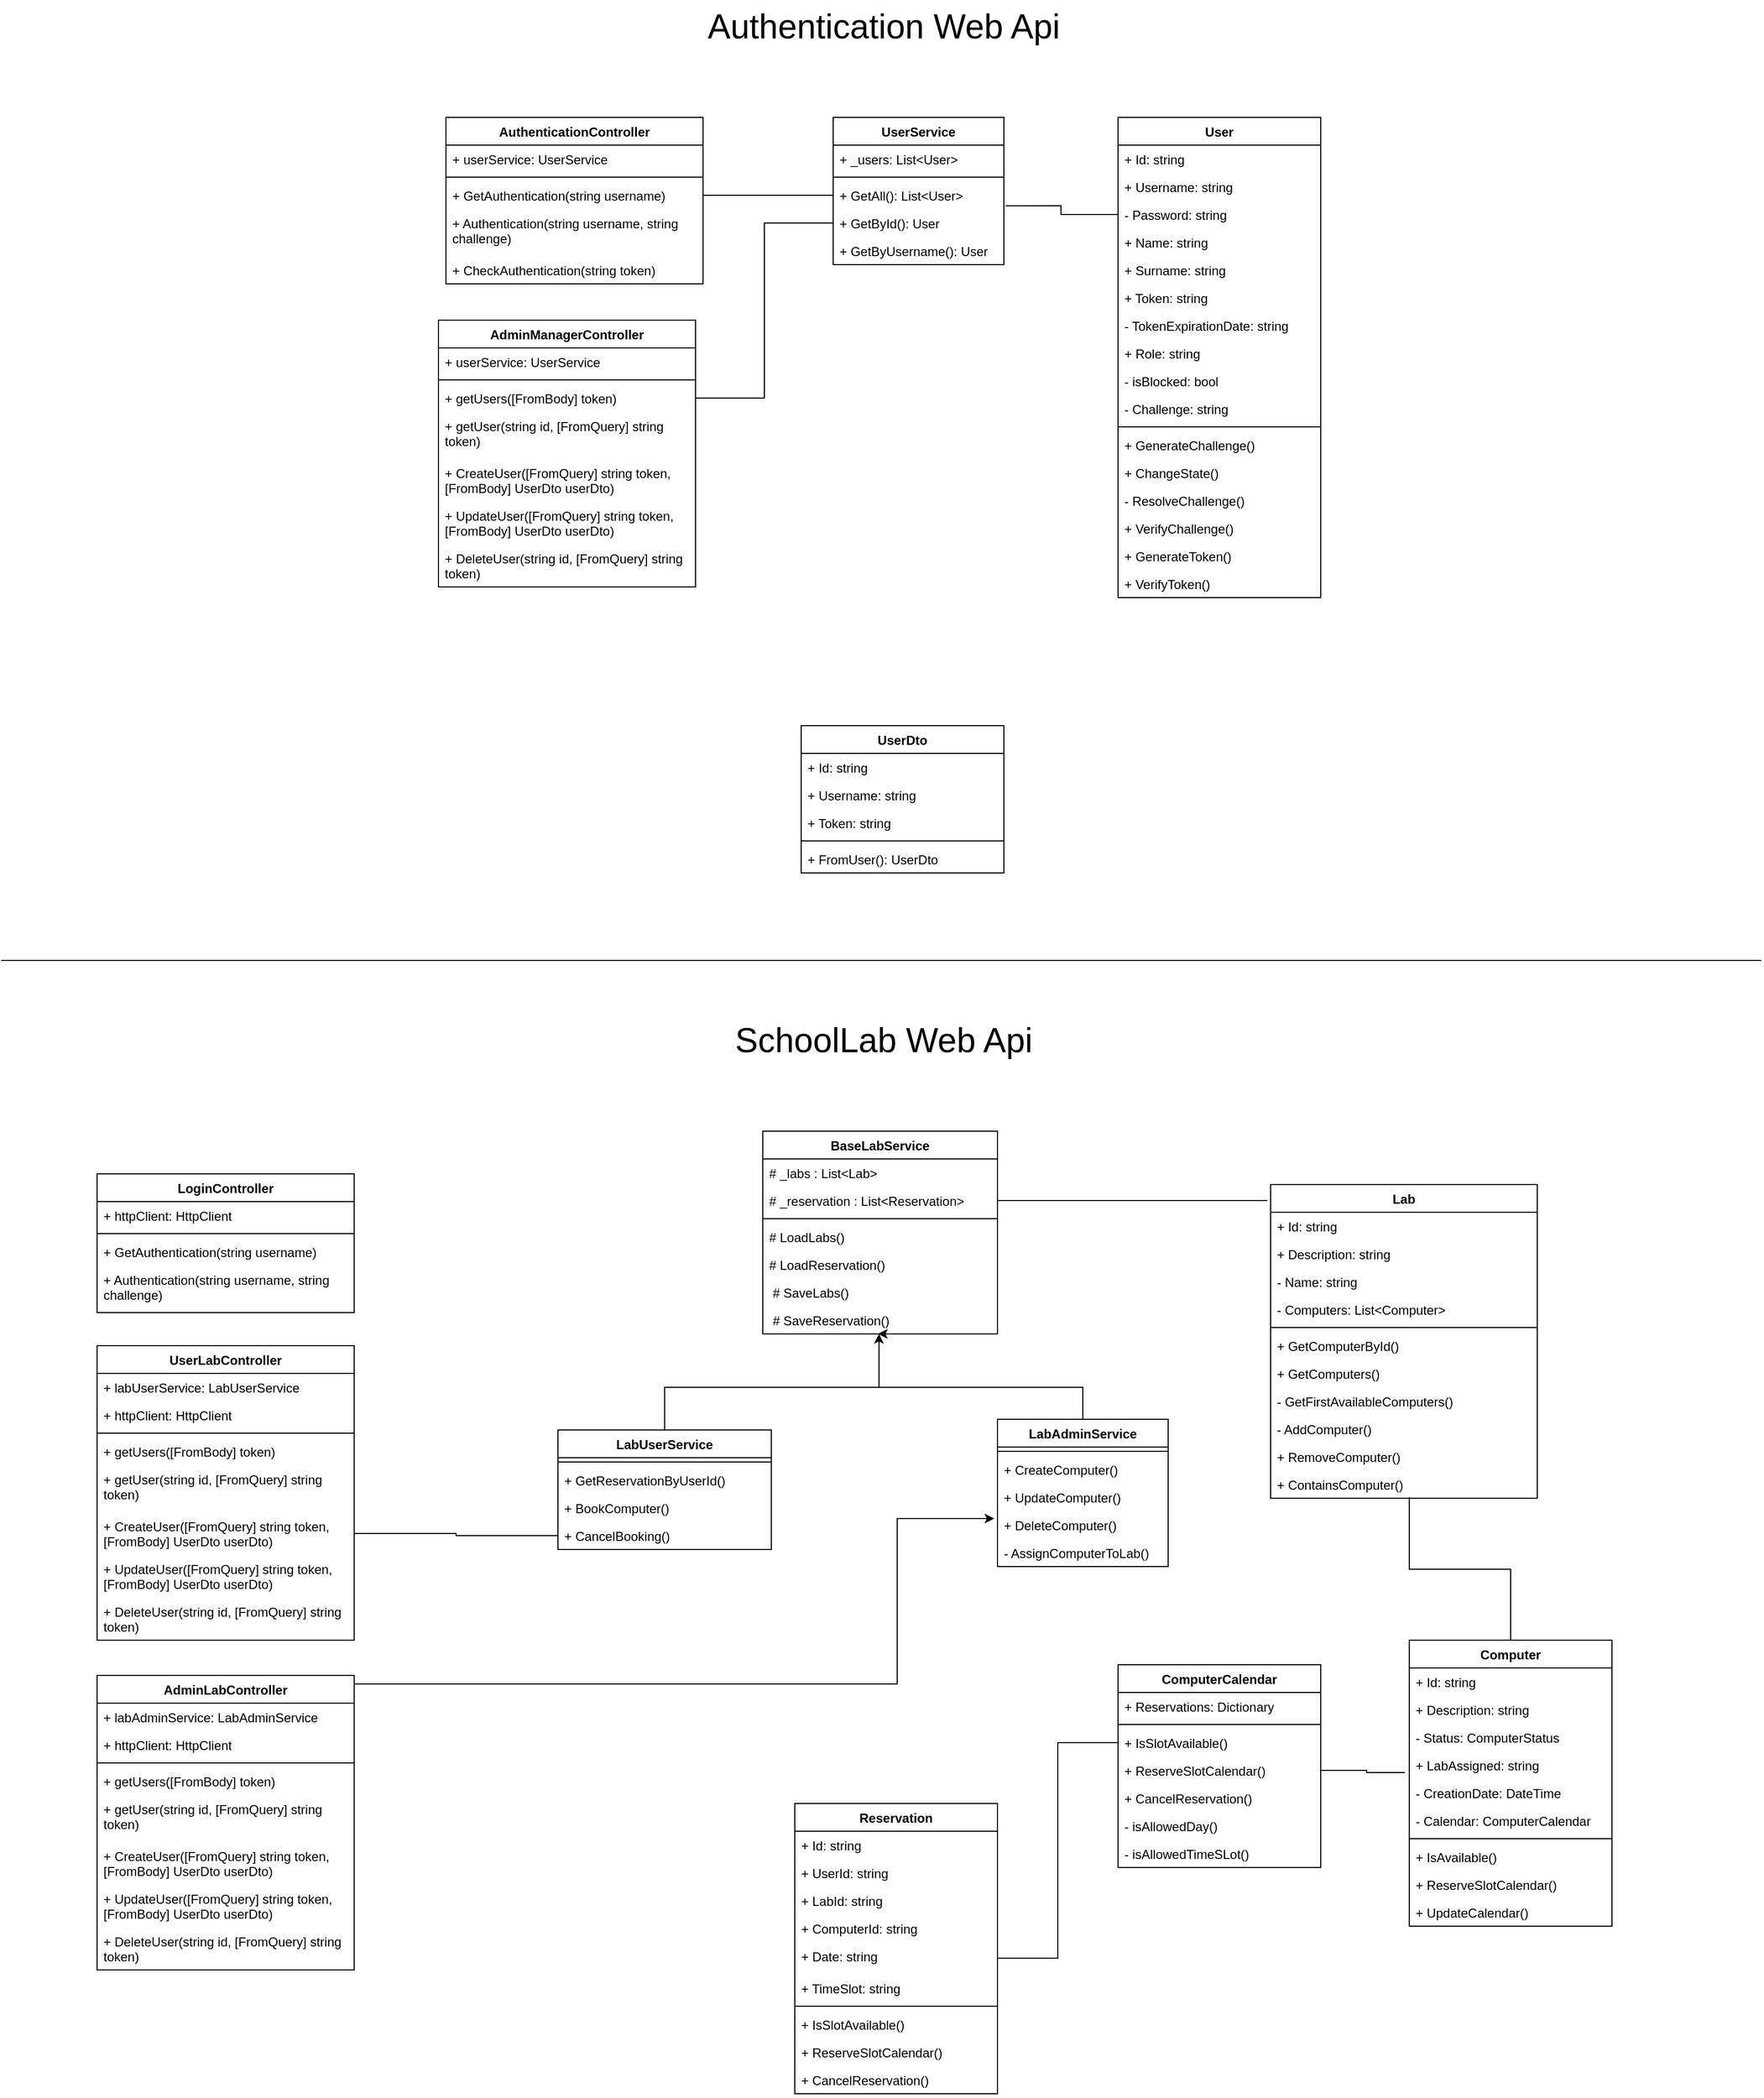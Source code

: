 <mxfile version="22.1.3" type="device">
  <diagram name="Pagina-1" id="1IGT4j8Aop73_VUy_2WA">
    <mxGraphModel dx="1818" dy="982" grid="1" gridSize="10" guides="1" tooltips="1" connect="1" arrows="1" fold="1" page="1" pageScale="1" pageWidth="1654" pageHeight="2336" math="0" shadow="0">
      <root>
        <mxCell id="0" />
        <mxCell id="1" parent="0" />
        <mxCell id="0Rc_40tgkCPRJ-7poJoM-1" value="User" style="swimlane;fontStyle=1;align=center;verticalAlign=top;childLayout=stackLayout;horizontal=1;startSize=26;horizontalStack=0;resizeParent=1;resizeParentMax=0;resizeLast=0;collapsible=1;marginBottom=0;whiteSpace=wrap;html=1;" parent="1" vertex="1">
          <mxGeometry x="1047" y="130" width="190" height="450" as="geometry" />
        </mxCell>
        <mxCell id="0Rc_40tgkCPRJ-7poJoM-2" value="+ Id: string" style="text;strokeColor=none;fillColor=none;align=left;verticalAlign=top;spacingLeft=4;spacingRight=4;overflow=hidden;rotatable=0;points=[[0,0.5],[1,0.5]];portConstraint=eastwest;whiteSpace=wrap;html=1;" parent="0Rc_40tgkCPRJ-7poJoM-1" vertex="1">
          <mxGeometry y="26" width="190" height="26" as="geometry" />
        </mxCell>
        <mxCell id="0Rc_40tgkCPRJ-7poJoM-5" value="+ Username: string" style="text;strokeColor=none;fillColor=none;align=left;verticalAlign=top;spacingLeft=4;spacingRight=4;overflow=hidden;rotatable=0;points=[[0,0.5],[1,0.5]];portConstraint=eastwest;whiteSpace=wrap;html=1;" parent="0Rc_40tgkCPRJ-7poJoM-1" vertex="1">
          <mxGeometry y="52" width="190" height="26" as="geometry" />
        </mxCell>
        <mxCell id="0Rc_40tgkCPRJ-7poJoM-6" value="- Password: string" style="text;strokeColor=none;fillColor=none;align=left;verticalAlign=top;spacingLeft=4;spacingRight=4;overflow=hidden;rotatable=0;points=[[0,0.5],[1,0.5]];portConstraint=eastwest;whiteSpace=wrap;html=1;" parent="0Rc_40tgkCPRJ-7poJoM-1" vertex="1">
          <mxGeometry y="78" width="190" height="26" as="geometry" />
        </mxCell>
        <mxCell id="iXsFFCi3c7L1vlY7V-ci-1" value="+ Name: string" style="text;strokeColor=none;fillColor=none;align=left;verticalAlign=top;spacingLeft=4;spacingRight=4;overflow=hidden;rotatable=0;points=[[0,0.5],[1,0.5]];portConstraint=eastwest;whiteSpace=wrap;html=1;" parent="0Rc_40tgkCPRJ-7poJoM-1" vertex="1">
          <mxGeometry y="104" width="190" height="26" as="geometry" />
        </mxCell>
        <mxCell id="iXsFFCi3c7L1vlY7V-ci-2" value="+ Surname: string" style="text;strokeColor=none;fillColor=none;align=left;verticalAlign=top;spacingLeft=4;spacingRight=4;overflow=hidden;rotatable=0;points=[[0,0.5],[1,0.5]];portConstraint=eastwest;whiteSpace=wrap;html=1;" parent="0Rc_40tgkCPRJ-7poJoM-1" vertex="1">
          <mxGeometry y="130" width="190" height="26" as="geometry" />
        </mxCell>
        <mxCell id="0Rc_40tgkCPRJ-7poJoM-8" value="+ Token: string" style="text;strokeColor=none;fillColor=none;align=left;verticalAlign=top;spacingLeft=4;spacingRight=4;overflow=hidden;rotatable=0;points=[[0,0.5],[1,0.5]];portConstraint=eastwest;whiteSpace=wrap;html=1;" parent="0Rc_40tgkCPRJ-7poJoM-1" vertex="1">
          <mxGeometry y="156" width="190" height="26" as="geometry" />
        </mxCell>
        <mxCell id="hvgkEfQ7XrdLy008mrdb-1" value="- TokenExpirationDate: string" style="text;strokeColor=none;fillColor=none;align=left;verticalAlign=top;spacingLeft=4;spacingRight=4;overflow=hidden;rotatable=0;points=[[0,0.5],[1,0.5]];portConstraint=eastwest;whiteSpace=wrap;html=1;" vertex="1" parent="0Rc_40tgkCPRJ-7poJoM-1">
          <mxGeometry y="182" width="190" height="26" as="geometry" />
        </mxCell>
        <mxCell id="0Rc_40tgkCPRJ-7poJoM-11" value="+ Role: string" style="text;strokeColor=none;fillColor=none;align=left;verticalAlign=top;spacingLeft=4;spacingRight=4;overflow=hidden;rotatable=0;points=[[0,0.5],[1,0.5]];portConstraint=eastwest;whiteSpace=wrap;html=1;" parent="0Rc_40tgkCPRJ-7poJoM-1" vertex="1">
          <mxGeometry y="208" width="190" height="26" as="geometry" />
        </mxCell>
        <mxCell id="hvgkEfQ7XrdLy008mrdb-2" value="- isBlocked: bool" style="text;strokeColor=none;fillColor=none;align=left;verticalAlign=top;spacingLeft=4;spacingRight=4;overflow=hidden;rotatable=0;points=[[0,0.5],[1,0.5]];portConstraint=eastwest;whiteSpace=wrap;html=1;" vertex="1" parent="0Rc_40tgkCPRJ-7poJoM-1">
          <mxGeometry y="234" width="190" height="26" as="geometry" />
        </mxCell>
        <mxCell id="0Rc_40tgkCPRJ-7poJoM-7" value="- Challenge: string" style="text;strokeColor=none;fillColor=none;align=left;verticalAlign=top;spacingLeft=4;spacingRight=4;overflow=hidden;rotatable=0;points=[[0,0.5],[1,0.5]];portConstraint=eastwest;whiteSpace=wrap;html=1;" parent="0Rc_40tgkCPRJ-7poJoM-1" vertex="1">
          <mxGeometry y="260" width="190" height="26" as="geometry" />
        </mxCell>
        <mxCell id="0Rc_40tgkCPRJ-7poJoM-3" value="" style="line;strokeWidth=1;fillColor=none;align=left;verticalAlign=middle;spacingTop=-1;spacingLeft=3;spacingRight=3;rotatable=0;labelPosition=right;points=[];portConstraint=eastwest;strokeColor=inherit;" parent="0Rc_40tgkCPRJ-7poJoM-1" vertex="1">
          <mxGeometry y="286" width="190" height="8" as="geometry" />
        </mxCell>
        <mxCell id="0Rc_40tgkCPRJ-7poJoM-10" value="+ GenerateChallenge()&amp;nbsp;" style="text;strokeColor=none;fillColor=none;align=left;verticalAlign=top;spacingLeft=4;spacingRight=4;overflow=hidden;rotatable=0;points=[[0,0.5],[1,0.5]];portConstraint=eastwest;whiteSpace=wrap;html=1;" parent="0Rc_40tgkCPRJ-7poJoM-1" vertex="1">
          <mxGeometry y="294" width="190" height="26" as="geometry" />
        </mxCell>
        <mxCell id="hvgkEfQ7XrdLy008mrdb-4" value="+ ChangeState()&amp;nbsp;" style="text;strokeColor=none;fillColor=none;align=left;verticalAlign=top;spacingLeft=4;spacingRight=4;overflow=hidden;rotatable=0;points=[[0,0.5],[1,0.5]];portConstraint=eastwest;whiteSpace=wrap;html=1;" vertex="1" parent="0Rc_40tgkCPRJ-7poJoM-1">
          <mxGeometry y="320" width="190" height="26" as="geometry" />
        </mxCell>
        <mxCell id="0Rc_40tgkCPRJ-7poJoM-12" value="- ResolveChallenge()&amp;nbsp;" style="text;strokeColor=none;fillColor=none;align=left;verticalAlign=top;spacingLeft=4;spacingRight=4;overflow=hidden;rotatable=0;points=[[0,0.5],[1,0.5]];portConstraint=eastwest;whiteSpace=wrap;html=1;" parent="0Rc_40tgkCPRJ-7poJoM-1" vertex="1">
          <mxGeometry y="346" width="190" height="26" as="geometry" />
        </mxCell>
        <mxCell id="0Rc_40tgkCPRJ-7poJoM-13" value="+ VerifyChallenge()&amp;nbsp;" style="text;strokeColor=none;fillColor=none;align=left;verticalAlign=top;spacingLeft=4;spacingRight=4;overflow=hidden;rotatable=0;points=[[0,0.5],[1,0.5]];portConstraint=eastwest;whiteSpace=wrap;html=1;" parent="0Rc_40tgkCPRJ-7poJoM-1" vertex="1">
          <mxGeometry y="372" width="190" height="26" as="geometry" />
        </mxCell>
        <mxCell id="0Rc_40tgkCPRJ-7poJoM-14" value="+ GenerateToken()&amp;nbsp;" style="text;strokeColor=none;fillColor=none;align=left;verticalAlign=top;spacingLeft=4;spacingRight=4;overflow=hidden;rotatable=0;points=[[0,0.5],[1,0.5]];portConstraint=eastwest;whiteSpace=wrap;html=1;" parent="0Rc_40tgkCPRJ-7poJoM-1" vertex="1">
          <mxGeometry y="398" width="190" height="26" as="geometry" />
        </mxCell>
        <mxCell id="0Rc_40tgkCPRJ-7poJoM-15" value="+ VerifyToken()&amp;nbsp;" style="text;strokeColor=none;fillColor=none;align=left;verticalAlign=top;spacingLeft=4;spacingRight=4;overflow=hidden;rotatable=0;points=[[0,0.5],[1,0.5]];portConstraint=eastwest;whiteSpace=wrap;html=1;" parent="0Rc_40tgkCPRJ-7poJoM-1" vertex="1">
          <mxGeometry y="424" width="190" height="26" as="geometry" />
        </mxCell>
        <mxCell id="0Rc_40tgkCPRJ-7poJoM-16" value="UserService" style="swimlane;fontStyle=1;align=center;verticalAlign=top;childLayout=stackLayout;horizontal=1;startSize=26;horizontalStack=0;resizeParent=1;resizeParentMax=0;resizeLast=0;collapsible=1;marginBottom=0;whiteSpace=wrap;html=1;" parent="1" vertex="1">
          <mxGeometry x="780" y="130" width="160" height="138" as="geometry" />
        </mxCell>
        <mxCell id="0Rc_40tgkCPRJ-7poJoM-17" value="+ _users: List&amp;lt;User&amp;gt;" style="text;strokeColor=none;fillColor=none;align=left;verticalAlign=top;spacingLeft=4;spacingRight=4;overflow=hidden;rotatable=0;points=[[0,0.5],[1,0.5]];portConstraint=eastwest;whiteSpace=wrap;html=1;" parent="0Rc_40tgkCPRJ-7poJoM-16" vertex="1">
          <mxGeometry y="26" width="160" height="26" as="geometry" />
        </mxCell>
        <mxCell id="0Rc_40tgkCPRJ-7poJoM-18" value="" style="line;strokeWidth=1;fillColor=none;align=left;verticalAlign=middle;spacingTop=-1;spacingLeft=3;spacingRight=3;rotatable=0;labelPosition=right;points=[];portConstraint=eastwest;strokeColor=inherit;" parent="0Rc_40tgkCPRJ-7poJoM-16" vertex="1">
          <mxGeometry y="52" width="160" height="8" as="geometry" />
        </mxCell>
        <mxCell id="0Rc_40tgkCPRJ-7poJoM-19" value="+ GetAll(): List&amp;lt;User&amp;gt;" style="text;strokeColor=none;fillColor=none;align=left;verticalAlign=top;spacingLeft=4;spacingRight=4;overflow=hidden;rotatable=0;points=[[0,0.5],[1,0.5]];portConstraint=eastwest;whiteSpace=wrap;html=1;" parent="0Rc_40tgkCPRJ-7poJoM-16" vertex="1">
          <mxGeometry y="60" width="160" height="26" as="geometry" />
        </mxCell>
        <mxCell id="0Rc_40tgkCPRJ-7poJoM-20" value="+ GetById(): User" style="text;strokeColor=none;fillColor=none;align=left;verticalAlign=top;spacingLeft=4;spacingRight=4;overflow=hidden;rotatable=0;points=[[0,0.5],[1,0.5]];portConstraint=eastwest;whiteSpace=wrap;html=1;" parent="0Rc_40tgkCPRJ-7poJoM-16" vertex="1">
          <mxGeometry y="86" width="160" height="26" as="geometry" />
        </mxCell>
        <mxCell id="0Rc_40tgkCPRJ-7poJoM-21" value="+ GetByUsername(): User" style="text;strokeColor=none;fillColor=none;align=left;verticalAlign=top;spacingLeft=4;spacingRight=4;overflow=hidden;rotatable=0;points=[[0,0.5],[1,0.5]];portConstraint=eastwest;whiteSpace=wrap;html=1;" parent="0Rc_40tgkCPRJ-7poJoM-16" vertex="1">
          <mxGeometry y="112" width="160" height="26" as="geometry" />
        </mxCell>
        <mxCell id="ZolX0H0F_85xfo3rauQQ-1" value="AuthenticationController" style="swimlane;fontStyle=1;align=center;verticalAlign=top;childLayout=stackLayout;horizontal=1;startSize=26;horizontalStack=0;resizeParent=1;resizeParentMax=0;resizeLast=0;collapsible=1;marginBottom=0;whiteSpace=wrap;html=1;" parent="1" vertex="1">
          <mxGeometry x="417" y="130" width="241" height="156" as="geometry" />
        </mxCell>
        <mxCell id="ZolX0H0F_85xfo3rauQQ-2" value="+ userService: UserService" style="text;strokeColor=none;fillColor=none;align=left;verticalAlign=top;spacingLeft=4;spacingRight=4;overflow=hidden;rotatable=0;points=[[0,0.5],[1,0.5]];portConstraint=eastwest;whiteSpace=wrap;html=1;" parent="ZolX0H0F_85xfo3rauQQ-1" vertex="1">
          <mxGeometry y="26" width="241" height="26" as="geometry" />
        </mxCell>
        <mxCell id="ZolX0H0F_85xfo3rauQQ-3" value="" style="line;strokeWidth=1;fillColor=none;align=left;verticalAlign=middle;spacingTop=-1;spacingLeft=3;spacingRight=3;rotatable=0;labelPosition=right;points=[];portConstraint=eastwest;strokeColor=inherit;" parent="ZolX0H0F_85xfo3rauQQ-1" vertex="1">
          <mxGeometry y="52" width="241" height="8" as="geometry" />
        </mxCell>
        <mxCell id="ZolX0H0F_85xfo3rauQQ-4" value="+ GetAuthentication(string username)" style="text;strokeColor=none;fillColor=none;align=left;verticalAlign=top;spacingLeft=4;spacingRight=4;overflow=hidden;rotatable=0;points=[[0,0.5],[1,0.5]];portConstraint=eastwest;whiteSpace=wrap;html=1;" parent="ZolX0H0F_85xfo3rauQQ-1" vertex="1">
          <mxGeometry y="60" width="241" height="26" as="geometry" />
        </mxCell>
        <mxCell id="ZolX0H0F_85xfo3rauQQ-5" value="+ Authentication(string username, string challenge)" style="text;strokeColor=none;fillColor=none;align=left;verticalAlign=top;spacingLeft=4;spacingRight=4;overflow=hidden;rotatable=0;points=[[0,0.5],[1,0.5]];portConstraint=eastwest;whiteSpace=wrap;html=1;" parent="ZolX0H0F_85xfo3rauQQ-1" vertex="1">
          <mxGeometry y="86" width="241" height="44" as="geometry" />
        </mxCell>
        <mxCell id="ZolX0H0F_85xfo3rauQQ-6" value="+ CheckAuthentication(string token)" style="text;strokeColor=none;fillColor=none;align=left;verticalAlign=top;spacingLeft=4;spacingRight=4;overflow=hidden;rotatable=0;points=[[0,0.5],[1,0.5]];portConstraint=eastwest;whiteSpace=wrap;html=1;" parent="ZolX0H0F_85xfo3rauQQ-1" vertex="1">
          <mxGeometry y="130" width="241" height="26" as="geometry" />
        </mxCell>
        <mxCell id="ZolX0H0F_85xfo3rauQQ-7" value="UserDto" style="swimlane;fontStyle=1;align=center;verticalAlign=top;childLayout=stackLayout;horizontal=1;startSize=26;horizontalStack=0;resizeParent=1;resizeParentMax=0;resizeLast=0;collapsible=1;marginBottom=0;whiteSpace=wrap;html=1;" parent="1" vertex="1">
          <mxGeometry x="750" y="700" width="190" height="138" as="geometry" />
        </mxCell>
        <mxCell id="ZolX0H0F_85xfo3rauQQ-8" value="+ Id: string" style="text;strokeColor=none;fillColor=none;align=left;verticalAlign=top;spacingLeft=4;spacingRight=4;overflow=hidden;rotatable=0;points=[[0,0.5],[1,0.5]];portConstraint=eastwest;whiteSpace=wrap;html=1;" parent="ZolX0H0F_85xfo3rauQQ-7" vertex="1">
          <mxGeometry y="26" width="190" height="26" as="geometry" />
        </mxCell>
        <mxCell id="ZolX0H0F_85xfo3rauQQ-9" value="+ Username: string" style="text;strokeColor=none;fillColor=none;align=left;verticalAlign=top;spacingLeft=4;spacingRight=4;overflow=hidden;rotatable=0;points=[[0,0.5],[1,0.5]];portConstraint=eastwest;whiteSpace=wrap;html=1;" parent="ZolX0H0F_85xfo3rauQQ-7" vertex="1">
          <mxGeometry y="52" width="190" height="26" as="geometry" />
        </mxCell>
        <mxCell id="ZolX0H0F_85xfo3rauQQ-10" value="+ Token: string" style="text;strokeColor=none;fillColor=none;align=left;verticalAlign=top;spacingLeft=4;spacingRight=4;overflow=hidden;rotatable=0;points=[[0,0.5],[1,0.5]];portConstraint=eastwest;whiteSpace=wrap;html=1;" parent="ZolX0H0F_85xfo3rauQQ-7" vertex="1">
          <mxGeometry y="78" width="190" height="26" as="geometry" />
        </mxCell>
        <mxCell id="ZolX0H0F_85xfo3rauQQ-14" value="" style="line;strokeWidth=1;fillColor=none;align=left;verticalAlign=middle;spacingTop=-1;spacingLeft=3;spacingRight=3;rotatable=0;labelPosition=right;points=[];portConstraint=eastwest;strokeColor=inherit;" parent="ZolX0H0F_85xfo3rauQQ-7" vertex="1">
          <mxGeometry y="104" width="190" height="8" as="geometry" />
        </mxCell>
        <mxCell id="ZolX0H0F_85xfo3rauQQ-15" value="+ FromUser(): UserDto" style="text;strokeColor=none;fillColor=none;align=left;verticalAlign=top;spacingLeft=4;spacingRight=4;overflow=hidden;rotatable=0;points=[[0,0.5],[1,0.5]];portConstraint=eastwest;whiteSpace=wrap;html=1;" parent="ZolX0H0F_85xfo3rauQQ-7" vertex="1">
          <mxGeometry y="112" width="190" height="26" as="geometry" />
        </mxCell>
        <mxCell id="ZolX0H0F_85xfo3rauQQ-22" value="&lt;font style=&quot;font-size: 32px;&quot;&gt;Authentication Web Api&lt;/font&gt;" style="text;html=1;align=center;verticalAlign=middle;resizable=0;points=[];autosize=1;strokeColor=none;fillColor=none;" parent="1" vertex="1">
          <mxGeometry x="652" y="20" width="350" height="50" as="geometry" />
        </mxCell>
        <mxCell id="ZolX0H0F_85xfo3rauQQ-23" value="&lt;span style=&quot;font-size: 32px;&quot;&gt;SchoolLab Web Api&lt;br&gt;&lt;/span&gt;" style="text;html=1;align=center;verticalAlign=middle;resizable=0;points=[];autosize=1;strokeColor=none;fillColor=none;" parent="1" vertex="1">
          <mxGeometry x="677" y="970" width="300" height="50" as="geometry" />
        </mxCell>
        <mxCell id="ZolX0H0F_85xfo3rauQQ-24" value="" style="endArrow=none;html=1;rounded=0;" parent="1" edge="1">
          <mxGeometry width="50" height="50" relative="1" as="geometry">
            <mxPoint y="920" as="sourcePoint" />
            <mxPoint x="1650" y="920" as="targetPoint" />
          </mxGeometry>
        </mxCell>
        <mxCell id="ZolX0H0F_85xfo3rauQQ-25" style="edgeStyle=orthogonalEdgeStyle;rounded=0;orthogonalLoop=1;jettySize=auto;html=1;entryX=1.01;entryY=-0.122;entryDx=0;entryDy=0;entryPerimeter=0;endArrow=none;endFill=0;" parent="1" source="0Rc_40tgkCPRJ-7poJoM-6" target="0Rc_40tgkCPRJ-7poJoM-20" edge="1">
          <mxGeometry relative="1" as="geometry" />
        </mxCell>
        <mxCell id="ZolX0H0F_85xfo3rauQQ-27" style="edgeStyle=orthogonalEdgeStyle;rounded=0;orthogonalLoop=1;jettySize=auto;html=1;entryX=1;entryY=0.5;entryDx=0;entryDy=0;endArrow=none;endFill=0;" parent="1" source="0Rc_40tgkCPRJ-7poJoM-19" target="ZolX0H0F_85xfo3rauQQ-4" edge="1">
          <mxGeometry relative="1" as="geometry" />
        </mxCell>
        <mxCell id="hvgkEfQ7XrdLy008mrdb-5" value="AdminManagerController" style="swimlane;fontStyle=1;align=center;verticalAlign=top;childLayout=stackLayout;horizontal=1;startSize=26;horizontalStack=0;resizeParent=1;resizeParentMax=0;resizeLast=0;collapsible=1;marginBottom=0;whiteSpace=wrap;html=1;" vertex="1" parent="1">
          <mxGeometry x="410" y="320" width="241" height="250" as="geometry" />
        </mxCell>
        <mxCell id="hvgkEfQ7XrdLy008mrdb-6" value="+ userService: UserService" style="text;strokeColor=none;fillColor=none;align=left;verticalAlign=top;spacingLeft=4;spacingRight=4;overflow=hidden;rotatable=0;points=[[0,0.5],[1,0.5]];portConstraint=eastwest;whiteSpace=wrap;html=1;" vertex="1" parent="hvgkEfQ7XrdLy008mrdb-5">
          <mxGeometry y="26" width="241" height="26" as="geometry" />
        </mxCell>
        <mxCell id="hvgkEfQ7XrdLy008mrdb-7" value="" style="line;strokeWidth=1;fillColor=none;align=left;verticalAlign=middle;spacingTop=-1;spacingLeft=3;spacingRight=3;rotatable=0;labelPosition=right;points=[];portConstraint=eastwest;strokeColor=inherit;" vertex="1" parent="hvgkEfQ7XrdLy008mrdb-5">
          <mxGeometry y="52" width="241" height="8" as="geometry" />
        </mxCell>
        <mxCell id="hvgkEfQ7XrdLy008mrdb-8" value="+ getUsers([FromBody] token)" style="text;strokeColor=none;fillColor=none;align=left;verticalAlign=top;spacingLeft=4;spacingRight=4;overflow=hidden;rotatable=0;points=[[0,0.5],[1,0.5]];portConstraint=eastwest;whiteSpace=wrap;html=1;" vertex="1" parent="hvgkEfQ7XrdLy008mrdb-5">
          <mxGeometry y="60" width="241" height="26" as="geometry" />
        </mxCell>
        <mxCell id="hvgkEfQ7XrdLy008mrdb-9" value="+ getUser(string id, [FromQuery] string token)" style="text;strokeColor=none;fillColor=none;align=left;verticalAlign=top;spacingLeft=4;spacingRight=4;overflow=hidden;rotatable=0;points=[[0,0.5],[1,0.5]];portConstraint=eastwest;whiteSpace=wrap;html=1;" vertex="1" parent="hvgkEfQ7XrdLy008mrdb-5">
          <mxGeometry y="86" width="241" height="44" as="geometry" />
        </mxCell>
        <mxCell id="hvgkEfQ7XrdLy008mrdb-13" value="+ CreateUser([FromQuery] string token, [FromBody] UserDto userDto)" style="text;strokeColor=none;fillColor=none;align=left;verticalAlign=top;spacingLeft=4;spacingRight=4;overflow=hidden;rotatable=0;points=[[0,0.5],[1,0.5]];portConstraint=eastwest;whiteSpace=wrap;html=1;" vertex="1" parent="hvgkEfQ7XrdLy008mrdb-5">
          <mxGeometry y="130" width="241" height="40" as="geometry" />
        </mxCell>
        <mxCell id="hvgkEfQ7XrdLy008mrdb-14" value="+ UpdateUser([FromQuery] string token, [FromBody] UserDto userDto)" style="text;strokeColor=none;fillColor=none;align=left;verticalAlign=top;spacingLeft=4;spacingRight=4;overflow=hidden;rotatable=0;points=[[0,0.5],[1,0.5]];portConstraint=eastwest;whiteSpace=wrap;html=1;" vertex="1" parent="hvgkEfQ7XrdLy008mrdb-5">
          <mxGeometry y="170" width="241" height="40" as="geometry" />
        </mxCell>
        <mxCell id="hvgkEfQ7XrdLy008mrdb-10" value="+ DeleteUser(string id, [FromQuery] string token)" style="text;strokeColor=none;fillColor=none;align=left;verticalAlign=top;spacingLeft=4;spacingRight=4;overflow=hidden;rotatable=0;points=[[0,0.5],[1,0.5]];portConstraint=eastwest;whiteSpace=wrap;html=1;" vertex="1" parent="hvgkEfQ7XrdLy008mrdb-5">
          <mxGeometry y="210" width="241" height="40" as="geometry" />
        </mxCell>
        <mxCell id="hvgkEfQ7XrdLy008mrdb-15" style="edgeStyle=orthogonalEdgeStyle;rounded=0;orthogonalLoop=1;jettySize=auto;html=1;endArrow=none;endFill=0;" edge="1" parent="1" source="hvgkEfQ7XrdLy008mrdb-8" target="0Rc_40tgkCPRJ-7poJoM-20">
          <mxGeometry relative="1" as="geometry" />
        </mxCell>
        <mxCell id="hvgkEfQ7XrdLy008mrdb-16" value="Computer" style="swimlane;fontStyle=1;align=center;verticalAlign=top;childLayout=stackLayout;horizontal=1;startSize=26;horizontalStack=0;resizeParent=1;resizeParentMax=0;resizeLast=0;collapsible=1;marginBottom=0;whiteSpace=wrap;html=1;" vertex="1" parent="1">
          <mxGeometry x="1320" y="1557" width="190" height="268" as="geometry" />
        </mxCell>
        <mxCell id="hvgkEfQ7XrdLy008mrdb-17" value="+ Id: string" style="text;strokeColor=none;fillColor=none;align=left;verticalAlign=top;spacingLeft=4;spacingRight=4;overflow=hidden;rotatable=0;points=[[0,0.5],[1,0.5]];portConstraint=eastwest;whiteSpace=wrap;html=1;" vertex="1" parent="hvgkEfQ7XrdLy008mrdb-16">
          <mxGeometry y="26" width="190" height="26" as="geometry" />
        </mxCell>
        <mxCell id="hvgkEfQ7XrdLy008mrdb-18" value="+ Description: string" style="text;strokeColor=none;fillColor=none;align=left;verticalAlign=top;spacingLeft=4;spacingRight=4;overflow=hidden;rotatable=0;points=[[0,0.5],[1,0.5]];portConstraint=eastwest;whiteSpace=wrap;html=1;" vertex="1" parent="hvgkEfQ7XrdLy008mrdb-16">
          <mxGeometry y="52" width="190" height="26" as="geometry" />
        </mxCell>
        <mxCell id="hvgkEfQ7XrdLy008mrdb-19" value="- Status: ComputerStatus" style="text;strokeColor=none;fillColor=none;align=left;verticalAlign=top;spacingLeft=4;spacingRight=4;overflow=hidden;rotatable=0;points=[[0,0.5],[1,0.5]];portConstraint=eastwest;whiteSpace=wrap;html=1;" vertex="1" parent="hvgkEfQ7XrdLy008mrdb-16">
          <mxGeometry y="78" width="190" height="26" as="geometry" />
        </mxCell>
        <mxCell id="hvgkEfQ7XrdLy008mrdb-20" value="+ LabAssigned: string" style="text;strokeColor=none;fillColor=none;align=left;verticalAlign=top;spacingLeft=4;spacingRight=4;overflow=hidden;rotatable=0;points=[[0,0.5],[1,0.5]];portConstraint=eastwest;whiteSpace=wrap;html=1;" vertex="1" parent="hvgkEfQ7XrdLy008mrdb-16">
          <mxGeometry y="104" width="190" height="26" as="geometry" />
        </mxCell>
        <mxCell id="hvgkEfQ7XrdLy008mrdb-21" value="- CreationDate: DateTime" style="text;strokeColor=none;fillColor=none;align=left;verticalAlign=top;spacingLeft=4;spacingRight=4;overflow=hidden;rotatable=0;points=[[0,0.5],[1,0.5]];portConstraint=eastwest;whiteSpace=wrap;html=1;" vertex="1" parent="hvgkEfQ7XrdLy008mrdb-16">
          <mxGeometry y="130" width="190" height="26" as="geometry" />
        </mxCell>
        <mxCell id="hvgkEfQ7XrdLy008mrdb-22" value="- Calendar: ComputerCalendar" style="text;strokeColor=none;fillColor=none;align=left;verticalAlign=top;spacingLeft=4;spacingRight=4;overflow=hidden;rotatable=0;points=[[0,0.5],[1,0.5]];portConstraint=eastwest;whiteSpace=wrap;html=1;" vertex="1" parent="hvgkEfQ7XrdLy008mrdb-16">
          <mxGeometry y="156" width="190" height="26" as="geometry" />
        </mxCell>
        <mxCell id="hvgkEfQ7XrdLy008mrdb-27" value="" style="line;strokeWidth=1;fillColor=none;align=left;verticalAlign=middle;spacingTop=-1;spacingLeft=3;spacingRight=3;rotatable=0;labelPosition=right;points=[];portConstraint=eastwest;strokeColor=inherit;" vertex="1" parent="hvgkEfQ7XrdLy008mrdb-16">
          <mxGeometry y="182" width="190" height="8" as="geometry" />
        </mxCell>
        <mxCell id="hvgkEfQ7XrdLy008mrdb-28" value="+ IsAvailable()" style="text;strokeColor=none;fillColor=none;align=left;verticalAlign=top;spacingLeft=4;spacingRight=4;overflow=hidden;rotatable=0;points=[[0,0.5],[1,0.5]];portConstraint=eastwest;whiteSpace=wrap;html=1;" vertex="1" parent="hvgkEfQ7XrdLy008mrdb-16">
          <mxGeometry y="190" width="190" height="26" as="geometry" />
        </mxCell>
        <mxCell id="hvgkEfQ7XrdLy008mrdb-29" value="+ ReserveSlotCalendar()&amp;nbsp;" style="text;strokeColor=none;fillColor=none;align=left;verticalAlign=top;spacingLeft=4;spacingRight=4;overflow=hidden;rotatable=0;points=[[0,0.5],[1,0.5]];portConstraint=eastwest;whiteSpace=wrap;html=1;" vertex="1" parent="hvgkEfQ7XrdLy008mrdb-16">
          <mxGeometry y="216" width="190" height="26" as="geometry" />
        </mxCell>
        <mxCell id="hvgkEfQ7XrdLy008mrdb-30" value="+ UpdateCalendar()" style="text;strokeColor=none;fillColor=none;align=left;verticalAlign=top;spacingLeft=4;spacingRight=4;overflow=hidden;rotatable=0;points=[[0,0.5],[1,0.5]];portConstraint=eastwest;whiteSpace=wrap;html=1;" vertex="1" parent="hvgkEfQ7XrdLy008mrdb-16">
          <mxGeometry y="242" width="190" height="26" as="geometry" />
        </mxCell>
        <mxCell id="hvgkEfQ7XrdLy008mrdb-34" value="BaseLabService" style="swimlane;fontStyle=1;align=center;verticalAlign=top;childLayout=stackLayout;horizontal=1;startSize=26;horizontalStack=0;resizeParent=1;resizeParentMax=0;resizeLast=0;collapsible=1;marginBottom=0;whiteSpace=wrap;html=1;" vertex="1" parent="1">
          <mxGeometry x="714" y="1080" width="220" height="190" as="geometry" />
        </mxCell>
        <mxCell id="hvgkEfQ7XrdLy008mrdb-35" value="# _labs : List&amp;lt;Lab&amp;gt;" style="text;strokeColor=none;fillColor=none;align=left;verticalAlign=top;spacingLeft=4;spacingRight=4;overflow=hidden;rotatable=0;points=[[0,0.5],[1,0.5]];portConstraint=eastwest;whiteSpace=wrap;html=1;" vertex="1" parent="hvgkEfQ7XrdLy008mrdb-34">
          <mxGeometry y="26" width="220" height="26" as="geometry" />
        </mxCell>
        <mxCell id="hvgkEfQ7XrdLy008mrdb-101" value="# _reservation : List&amp;lt;Reservation&amp;gt;" style="text;strokeColor=none;fillColor=none;align=left;verticalAlign=top;spacingLeft=4;spacingRight=4;overflow=hidden;rotatable=0;points=[[0,0.5],[1,0.5]];portConstraint=eastwest;whiteSpace=wrap;html=1;" vertex="1" parent="hvgkEfQ7XrdLy008mrdb-34">
          <mxGeometry y="52" width="220" height="26" as="geometry" />
        </mxCell>
        <mxCell id="hvgkEfQ7XrdLy008mrdb-36" value="" style="line;strokeWidth=1;fillColor=none;align=left;verticalAlign=middle;spacingTop=-1;spacingLeft=3;spacingRight=3;rotatable=0;labelPosition=right;points=[];portConstraint=eastwest;strokeColor=inherit;" vertex="1" parent="hvgkEfQ7XrdLy008mrdb-34">
          <mxGeometry y="78" width="220" height="8" as="geometry" />
        </mxCell>
        <mxCell id="hvgkEfQ7XrdLy008mrdb-37" value="# LoadLabs()" style="text;strokeColor=none;fillColor=none;align=left;verticalAlign=top;spacingLeft=4;spacingRight=4;overflow=hidden;rotatable=0;points=[[0,0.5],[1,0.5]];portConstraint=eastwest;whiteSpace=wrap;html=1;" vertex="1" parent="hvgkEfQ7XrdLy008mrdb-34">
          <mxGeometry y="86" width="220" height="26" as="geometry" />
        </mxCell>
        <mxCell id="hvgkEfQ7XrdLy008mrdb-102" value="# LoadReservation()" style="text;strokeColor=none;fillColor=none;align=left;verticalAlign=top;spacingLeft=4;spacingRight=4;overflow=hidden;rotatable=0;points=[[0,0.5],[1,0.5]];portConstraint=eastwest;whiteSpace=wrap;html=1;" vertex="1" parent="hvgkEfQ7XrdLy008mrdb-34">
          <mxGeometry y="112" width="220" height="26" as="geometry" />
        </mxCell>
        <mxCell id="hvgkEfQ7XrdLy008mrdb-38" value="&amp;nbsp;# SaveLabs()" style="text;strokeColor=none;fillColor=none;align=left;verticalAlign=top;spacingLeft=4;spacingRight=4;overflow=hidden;rotatable=0;points=[[0,0.5],[1,0.5]];portConstraint=eastwest;whiteSpace=wrap;html=1;" vertex="1" parent="hvgkEfQ7XrdLy008mrdb-34">
          <mxGeometry y="138" width="220" height="26" as="geometry" />
        </mxCell>
        <mxCell id="hvgkEfQ7XrdLy008mrdb-103" value="&amp;nbsp;# SaveReservation()" style="text;strokeColor=none;fillColor=none;align=left;verticalAlign=top;spacingLeft=4;spacingRight=4;overflow=hidden;rotatable=0;points=[[0,0.5],[1,0.5]];portConstraint=eastwest;whiteSpace=wrap;html=1;" vertex="1" parent="hvgkEfQ7XrdLy008mrdb-34">
          <mxGeometry y="164" width="220" height="26" as="geometry" />
        </mxCell>
        <mxCell id="hvgkEfQ7XrdLy008mrdb-40" value="LoginController" style="swimlane;fontStyle=1;align=center;verticalAlign=top;childLayout=stackLayout;horizontal=1;startSize=26;horizontalStack=0;resizeParent=1;resizeParentMax=0;resizeLast=0;collapsible=1;marginBottom=0;whiteSpace=wrap;html=1;" vertex="1" parent="1">
          <mxGeometry x="90" y="1120" width="241" height="130" as="geometry" />
        </mxCell>
        <mxCell id="hvgkEfQ7XrdLy008mrdb-41" value="+ httpClient: HttpClient" style="text;strokeColor=none;fillColor=none;align=left;verticalAlign=top;spacingLeft=4;spacingRight=4;overflow=hidden;rotatable=0;points=[[0,0.5],[1,0.5]];portConstraint=eastwest;whiteSpace=wrap;html=1;" vertex="1" parent="hvgkEfQ7XrdLy008mrdb-40">
          <mxGeometry y="26" width="241" height="26" as="geometry" />
        </mxCell>
        <mxCell id="hvgkEfQ7XrdLy008mrdb-42" value="" style="line;strokeWidth=1;fillColor=none;align=left;verticalAlign=middle;spacingTop=-1;spacingLeft=3;spacingRight=3;rotatable=0;labelPosition=right;points=[];portConstraint=eastwest;strokeColor=inherit;" vertex="1" parent="hvgkEfQ7XrdLy008mrdb-40">
          <mxGeometry y="52" width="241" height="8" as="geometry" />
        </mxCell>
        <mxCell id="hvgkEfQ7XrdLy008mrdb-43" value="+ GetAuthentication(string username)" style="text;strokeColor=none;fillColor=none;align=left;verticalAlign=top;spacingLeft=4;spacingRight=4;overflow=hidden;rotatable=0;points=[[0,0.5],[1,0.5]];portConstraint=eastwest;whiteSpace=wrap;html=1;" vertex="1" parent="hvgkEfQ7XrdLy008mrdb-40">
          <mxGeometry y="60" width="241" height="26" as="geometry" />
        </mxCell>
        <mxCell id="hvgkEfQ7XrdLy008mrdb-44" value="+ Authentication(string username, string challenge)" style="text;strokeColor=none;fillColor=none;align=left;verticalAlign=top;spacingLeft=4;spacingRight=4;overflow=hidden;rotatable=0;points=[[0,0.5],[1,0.5]];portConstraint=eastwest;whiteSpace=wrap;html=1;" vertex="1" parent="hvgkEfQ7XrdLy008mrdb-40">
          <mxGeometry y="86" width="241" height="44" as="geometry" />
        </mxCell>
        <mxCell id="hvgkEfQ7XrdLy008mrdb-138" style="edgeStyle=orthogonalEdgeStyle;rounded=0;orthogonalLoop=1;jettySize=auto;html=1;entryX=-0.019;entryY=0.269;entryDx=0;entryDy=0;entryPerimeter=0;" edge="1" parent="1" target="hvgkEfQ7XrdLy008mrdb-105">
          <mxGeometry relative="1" as="geometry">
            <mxPoint x="889" y="1488" as="targetPoint" />
            <mxPoint x="260" y="1598" as="sourcePoint" />
            <Array as="points">
              <mxPoint x="840" y="1598" />
              <mxPoint x="840" y="1443" />
            </Array>
          </mxGeometry>
        </mxCell>
        <mxCell id="hvgkEfQ7XrdLy008mrdb-55" value="AdminLabController" style="swimlane;fontStyle=1;align=center;verticalAlign=top;childLayout=stackLayout;horizontal=1;startSize=26;horizontalStack=0;resizeParent=1;resizeParentMax=0;resizeLast=0;collapsible=1;marginBottom=0;whiteSpace=wrap;html=1;" vertex="1" parent="1">
          <mxGeometry x="90" y="1590" width="241" height="276" as="geometry" />
        </mxCell>
        <mxCell id="hvgkEfQ7XrdLy008mrdb-73" value="+ labAdminService: LabAdminService" style="text;strokeColor=none;fillColor=none;align=left;verticalAlign=top;spacingLeft=4;spacingRight=4;overflow=hidden;rotatable=0;points=[[0,0.5],[1,0.5]];portConstraint=eastwest;whiteSpace=wrap;html=1;" vertex="1" parent="hvgkEfQ7XrdLy008mrdb-55">
          <mxGeometry y="26" width="241" height="26" as="geometry" />
        </mxCell>
        <mxCell id="hvgkEfQ7XrdLy008mrdb-56" value="+ httpClient: HttpClient" style="text;strokeColor=none;fillColor=none;align=left;verticalAlign=top;spacingLeft=4;spacingRight=4;overflow=hidden;rotatable=0;points=[[0,0.5],[1,0.5]];portConstraint=eastwest;whiteSpace=wrap;html=1;" vertex="1" parent="hvgkEfQ7XrdLy008mrdb-55">
          <mxGeometry y="52" width="241" height="26" as="geometry" />
        </mxCell>
        <mxCell id="hvgkEfQ7XrdLy008mrdb-57" value="" style="line;strokeWidth=1;fillColor=none;align=left;verticalAlign=middle;spacingTop=-1;spacingLeft=3;spacingRight=3;rotatable=0;labelPosition=right;points=[];portConstraint=eastwest;strokeColor=inherit;" vertex="1" parent="hvgkEfQ7XrdLy008mrdb-55">
          <mxGeometry y="78" width="241" height="8" as="geometry" />
        </mxCell>
        <mxCell id="hvgkEfQ7XrdLy008mrdb-58" value="+ getUsers([FromBody] token)" style="text;strokeColor=none;fillColor=none;align=left;verticalAlign=top;spacingLeft=4;spacingRight=4;overflow=hidden;rotatable=0;points=[[0,0.5],[1,0.5]];portConstraint=eastwest;whiteSpace=wrap;html=1;" vertex="1" parent="hvgkEfQ7XrdLy008mrdb-55">
          <mxGeometry y="86" width="241" height="26" as="geometry" />
        </mxCell>
        <mxCell id="hvgkEfQ7XrdLy008mrdb-59" value="+ getUser(string id, [FromQuery] string token)" style="text;strokeColor=none;fillColor=none;align=left;verticalAlign=top;spacingLeft=4;spacingRight=4;overflow=hidden;rotatable=0;points=[[0,0.5],[1,0.5]];portConstraint=eastwest;whiteSpace=wrap;html=1;" vertex="1" parent="hvgkEfQ7XrdLy008mrdb-55">
          <mxGeometry y="112" width="241" height="44" as="geometry" />
        </mxCell>
        <mxCell id="hvgkEfQ7XrdLy008mrdb-60" value="+ CreateUser([FromQuery] string token, [FromBody] UserDto userDto)" style="text;strokeColor=none;fillColor=none;align=left;verticalAlign=top;spacingLeft=4;spacingRight=4;overflow=hidden;rotatable=0;points=[[0,0.5],[1,0.5]];portConstraint=eastwest;whiteSpace=wrap;html=1;" vertex="1" parent="hvgkEfQ7XrdLy008mrdb-55">
          <mxGeometry y="156" width="241" height="40" as="geometry" />
        </mxCell>
        <mxCell id="hvgkEfQ7XrdLy008mrdb-61" value="+ UpdateUser([FromQuery] string token, [FromBody] UserDto userDto)" style="text;strokeColor=none;fillColor=none;align=left;verticalAlign=top;spacingLeft=4;spacingRight=4;overflow=hidden;rotatable=0;points=[[0,0.5],[1,0.5]];portConstraint=eastwest;whiteSpace=wrap;html=1;" vertex="1" parent="hvgkEfQ7XrdLy008mrdb-55">
          <mxGeometry y="196" width="241" height="40" as="geometry" />
        </mxCell>
        <mxCell id="hvgkEfQ7XrdLy008mrdb-62" value="+ DeleteUser(string id, [FromQuery] string token)" style="text;strokeColor=none;fillColor=none;align=left;verticalAlign=top;spacingLeft=4;spacingRight=4;overflow=hidden;rotatable=0;points=[[0,0.5],[1,0.5]];portConstraint=eastwest;whiteSpace=wrap;html=1;" vertex="1" parent="hvgkEfQ7XrdLy008mrdb-55">
          <mxGeometry y="236" width="241" height="40" as="geometry" />
        </mxCell>
        <mxCell id="hvgkEfQ7XrdLy008mrdb-64" value="UserLabController" style="swimlane;fontStyle=1;align=center;verticalAlign=top;childLayout=stackLayout;horizontal=1;startSize=26;horizontalStack=0;resizeParent=1;resizeParentMax=0;resizeLast=0;collapsible=1;marginBottom=0;whiteSpace=wrap;html=1;" vertex="1" parent="1">
          <mxGeometry x="90" y="1281" width="241" height="276" as="geometry" />
        </mxCell>
        <mxCell id="hvgkEfQ7XrdLy008mrdb-74" value="+ labUserService: LabUserService" style="text;strokeColor=none;fillColor=none;align=left;verticalAlign=top;spacingLeft=4;spacingRight=4;overflow=hidden;rotatable=0;points=[[0,0.5],[1,0.5]];portConstraint=eastwest;whiteSpace=wrap;html=1;" vertex="1" parent="hvgkEfQ7XrdLy008mrdb-64">
          <mxGeometry y="26" width="241" height="26" as="geometry" />
        </mxCell>
        <mxCell id="hvgkEfQ7XrdLy008mrdb-65" value="+ httpClient: HttpClient" style="text;strokeColor=none;fillColor=none;align=left;verticalAlign=top;spacingLeft=4;spacingRight=4;overflow=hidden;rotatable=0;points=[[0,0.5],[1,0.5]];portConstraint=eastwest;whiteSpace=wrap;html=1;" vertex="1" parent="hvgkEfQ7XrdLy008mrdb-64">
          <mxGeometry y="52" width="241" height="26" as="geometry" />
        </mxCell>
        <mxCell id="hvgkEfQ7XrdLy008mrdb-66" value="" style="line;strokeWidth=1;fillColor=none;align=left;verticalAlign=middle;spacingTop=-1;spacingLeft=3;spacingRight=3;rotatable=0;labelPosition=right;points=[];portConstraint=eastwest;strokeColor=inherit;" vertex="1" parent="hvgkEfQ7XrdLy008mrdb-64">
          <mxGeometry y="78" width="241" height="8" as="geometry" />
        </mxCell>
        <mxCell id="hvgkEfQ7XrdLy008mrdb-67" value="+ getUsers([FromBody] token)" style="text;strokeColor=none;fillColor=none;align=left;verticalAlign=top;spacingLeft=4;spacingRight=4;overflow=hidden;rotatable=0;points=[[0,0.5],[1,0.5]];portConstraint=eastwest;whiteSpace=wrap;html=1;" vertex="1" parent="hvgkEfQ7XrdLy008mrdb-64">
          <mxGeometry y="86" width="241" height="26" as="geometry" />
        </mxCell>
        <mxCell id="hvgkEfQ7XrdLy008mrdb-68" value="+ getUser(string id, [FromQuery] string token)" style="text;strokeColor=none;fillColor=none;align=left;verticalAlign=top;spacingLeft=4;spacingRight=4;overflow=hidden;rotatable=0;points=[[0,0.5],[1,0.5]];portConstraint=eastwest;whiteSpace=wrap;html=1;" vertex="1" parent="hvgkEfQ7XrdLy008mrdb-64">
          <mxGeometry y="112" width="241" height="44" as="geometry" />
        </mxCell>
        <mxCell id="hvgkEfQ7XrdLy008mrdb-69" value="+ CreateUser([FromQuery] string token, [FromBody] UserDto userDto)" style="text;strokeColor=none;fillColor=none;align=left;verticalAlign=top;spacingLeft=4;spacingRight=4;overflow=hidden;rotatable=0;points=[[0,0.5],[1,0.5]];portConstraint=eastwest;whiteSpace=wrap;html=1;" vertex="1" parent="hvgkEfQ7XrdLy008mrdb-64">
          <mxGeometry y="156" width="241" height="40" as="geometry" />
        </mxCell>
        <mxCell id="hvgkEfQ7XrdLy008mrdb-70" value="+ UpdateUser([FromQuery] string token, [FromBody] UserDto userDto)" style="text;strokeColor=none;fillColor=none;align=left;verticalAlign=top;spacingLeft=4;spacingRight=4;overflow=hidden;rotatable=0;points=[[0,0.5],[1,0.5]];portConstraint=eastwest;whiteSpace=wrap;html=1;" vertex="1" parent="hvgkEfQ7XrdLy008mrdb-64">
          <mxGeometry y="196" width="241" height="40" as="geometry" />
        </mxCell>
        <mxCell id="hvgkEfQ7XrdLy008mrdb-71" value="+ DeleteUser(string id, [FromQuery] string token)" style="text;strokeColor=none;fillColor=none;align=left;verticalAlign=top;spacingLeft=4;spacingRight=4;overflow=hidden;rotatable=0;points=[[0,0.5],[1,0.5]];portConstraint=eastwest;whiteSpace=wrap;html=1;" vertex="1" parent="hvgkEfQ7XrdLy008mrdb-64">
          <mxGeometry y="236" width="241" height="40" as="geometry" />
        </mxCell>
        <mxCell id="hvgkEfQ7XrdLy008mrdb-75" value="Lab" style="swimlane;fontStyle=1;align=center;verticalAlign=top;childLayout=stackLayout;horizontal=1;startSize=26;horizontalStack=0;resizeParent=1;resizeParentMax=0;resizeLast=0;collapsible=1;marginBottom=0;whiteSpace=wrap;html=1;" vertex="1" parent="1">
          <mxGeometry x="1190" y="1130" width="250" height="294" as="geometry" />
        </mxCell>
        <mxCell id="hvgkEfQ7XrdLy008mrdb-76" value="+ Id: string" style="text;strokeColor=none;fillColor=none;align=left;verticalAlign=top;spacingLeft=4;spacingRight=4;overflow=hidden;rotatable=0;points=[[0,0.5],[1,0.5]];portConstraint=eastwest;whiteSpace=wrap;html=1;" vertex="1" parent="hvgkEfQ7XrdLy008mrdb-75">
          <mxGeometry y="26" width="250" height="26" as="geometry" />
        </mxCell>
        <mxCell id="hvgkEfQ7XrdLy008mrdb-77" value="+ Description: string" style="text;strokeColor=none;fillColor=none;align=left;verticalAlign=top;spacingLeft=4;spacingRight=4;overflow=hidden;rotatable=0;points=[[0,0.5],[1,0.5]];portConstraint=eastwest;whiteSpace=wrap;html=1;" vertex="1" parent="hvgkEfQ7XrdLy008mrdb-75">
          <mxGeometry y="52" width="250" height="26" as="geometry" />
        </mxCell>
        <mxCell id="hvgkEfQ7XrdLy008mrdb-78" value="- Name: string" style="text;strokeColor=none;fillColor=none;align=left;verticalAlign=top;spacingLeft=4;spacingRight=4;overflow=hidden;rotatable=0;points=[[0,0.5],[1,0.5]];portConstraint=eastwest;whiteSpace=wrap;html=1;" vertex="1" parent="hvgkEfQ7XrdLy008mrdb-75">
          <mxGeometry y="78" width="250" height="26" as="geometry" />
        </mxCell>
        <mxCell id="hvgkEfQ7XrdLy008mrdb-79" value="- Computers: List&amp;lt;Computer&amp;gt;" style="text;strokeColor=none;fillColor=none;align=left;verticalAlign=top;spacingLeft=4;spacingRight=4;overflow=hidden;rotatable=0;points=[[0,0.5],[1,0.5]];portConstraint=eastwest;whiteSpace=wrap;html=1;" vertex="1" parent="hvgkEfQ7XrdLy008mrdb-75">
          <mxGeometry y="104" width="250" height="26" as="geometry" />
        </mxCell>
        <mxCell id="hvgkEfQ7XrdLy008mrdb-82" value="" style="line;strokeWidth=1;fillColor=none;align=left;verticalAlign=middle;spacingTop=-1;spacingLeft=3;spacingRight=3;rotatable=0;labelPosition=right;points=[];portConstraint=eastwest;strokeColor=inherit;" vertex="1" parent="hvgkEfQ7XrdLy008mrdb-75">
          <mxGeometry y="130" width="250" height="8" as="geometry" />
        </mxCell>
        <mxCell id="hvgkEfQ7XrdLy008mrdb-83" value="+ GetComputerById()" style="text;strokeColor=none;fillColor=none;align=left;verticalAlign=top;spacingLeft=4;spacingRight=4;overflow=hidden;rotatable=0;points=[[0,0.5],[1,0.5]];portConstraint=eastwest;whiteSpace=wrap;html=1;" vertex="1" parent="hvgkEfQ7XrdLy008mrdb-75">
          <mxGeometry y="138" width="250" height="26" as="geometry" />
        </mxCell>
        <mxCell id="hvgkEfQ7XrdLy008mrdb-84" value="+ GetComputers()&amp;nbsp;" style="text;strokeColor=none;fillColor=none;align=left;verticalAlign=top;spacingLeft=4;spacingRight=4;overflow=hidden;rotatable=0;points=[[0,0.5],[1,0.5]];portConstraint=eastwest;whiteSpace=wrap;html=1;" vertex="1" parent="hvgkEfQ7XrdLy008mrdb-75">
          <mxGeometry y="164" width="250" height="26" as="geometry" />
        </mxCell>
        <mxCell id="hvgkEfQ7XrdLy008mrdb-85" value="- GetFirstAvailableComputers()&amp;nbsp;" style="text;strokeColor=none;fillColor=none;align=left;verticalAlign=top;spacingLeft=4;spacingRight=4;overflow=hidden;rotatable=0;points=[[0,0.5],[1,0.5]];portConstraint=eastwest;whiteSpace=wrap;html=1;" vertex="1" parent="hvgkEfQ7XrdLy008mrdb-75">
          <mxGeometry y="190" width="250" height="26" as="geometry" />
        </mxCell>
        <mxCell id="hvgkEfQ7XrdLy008mrdb-86" value="- AddComputer()" style="text;strokeColor=none;fillColor=none;align=left;verticalAlign=top;spacingLeft=4;spacingRight=4;overflow=hidden;rotatable=0;points=[[0,0.5],[1,0.5]];portConstraint=eastwest;whiteSpace=wrap;html=1;" vertex="1" parent="hvgkEfQ7XrdLy008mrdb-75">
          <mxGeometry y="216" width="250" height="26" as="geometry" />
        </mxCell>
        <mxCell id="hvgkEfQ7XrdLy008mrdb-87" value="+ RemoveComputer()" style="text;strokeColor=none;fillColor=none;align=left;verticalAlign=top;spacingLeft=4;spacingRight=4;overflow=hidden;rotatable=0;points=[[0,0.5],[1,0.5]];portConstraint=eastwest;whiteSpace=wrap;html=1;" vertex="1" parent="hvgkEfQ7XrdLy008mrdb-75">
          <mxGeometry y="242" width="250" height="26" as="geometry" />
        </mxCell>
        <mxCell id="hvgkEfQ7XrdLy008mrdb-88" value="+ ContainsComputer()" style="text;strokeColor=none;fillColor=none;align=left;verticalAlign=top;spacingLeft=4;spacingRight=4;overflow=hidden;rotatable=0;points=[[0,0.5],[1,0.5]];portConstraint=eastwest;whiteSpace=wrap;html=1;" vertex="1" parent="hvgkEfQ7XrdLy008mrdb-75">
          <mxGeometry y="268" width="250" height="26" as="geometry" />
        </mxCell>
        <mxCell id="hvgkEfQ7XrdLy008mrdb-89" value="LabUserService" style="swimlane;fontStyle=1;align=center;verticalAlign=top;childLayout=stackLayout;horizontal=1;startSize=26;horizontalStack=0;resizeParent=1;resizeParentMax=0;resizeLast=0;collapsible=1;marginBottom=0;whiteSpace=wrap;html=1;" vertex="1" parent="1">
          <mxGeometry x="522" y="1360" width="200" height="112" as="geometry" />
        </mxCell>
        <mxCell id="hvgkEfQ7XrdLy008mrdb-91" value="" style="line;strokeWidth=1;fillColor=none;align=left;verticalAlign=middle;spacingTop=-1;spacingLeft=3;spacingRight=3;rotatable=0;labelPosition=right;points=[];portConstraint=eastwest;strokeColor=inherit;" vertex="1" parent="hvgkEfQ7XrdLy008mrdb-89">
          <mxGeometry y="26" width="200" height="8" as="geometry" />
        </mxCell>
        <mxCell id="hvgkEfQ7XrdLy008mrdb-92" value="+ GetReservationByUserId()" style="text;strokeColor=none;fillColor=none;align=left;verticalAlign=top;spacingLeft=4;spacingRight=4;overflow=hidden;rotatable=0;points=[[0,0.5],[1,0.5]];portConstraint=eastwest;whiteSpace=wrap;html=1;" vertex="1" parent="hvgkEfQ7XrdLy008mrdb-89">
          <mxGeometry y="34" width="200" height="26" as="geometry" />
        </mxCell>
        <mxCell id="hvgkEfQ7XrdLy008mrdb-93" value="+ BookComputer()" style="text;strokeColor=none;fillColor=none;align=left;verticalAlign=top;spacingLeft=4;spacingRight=4;overflow=hidden;rotatable=0;points=[[0,0.5],[1,0.5]];portConstraint=eastwest;whiteSpace=wrap;html=1;" vertex="1" parent="hvgkEfQ7XrdLy008mrdb-89">
          <mxGeometry y="60" width="200" height="26" as="geometry" />
        </mxCell>
        <mxCell id="hvgkEfQ7XrdLy008mrdb-94" value="+ CancelBooking()" style="text;strokeColor=none;fillColor=none;align=left;verticalAlign=top;spacingLeft=4;spacingRight=4;overflow=hidden;rotatable=0;points=[[0,0.5],[1,0.5]];portConstraint=eastwest;whiteSpace=wrap;html=1;" vertex="1" parent="hvgkEfQ7XrdLy008mrdb-89">
          <mxGeometry y="86" width="200" height="26" as="geometry" />
        </mxCell>
        <mxCell id="hvgkEfQ7XrdLy008mrdb-108" style="edgeStyle=orthogonalEdgeStyle;rounded=0;orthogonalLoop=1;jettySize=auto;html=1;" edge="1" parent="1" source="hvgkEfQ7XrdLy008mrdb-95">
          <mxGeometry relative="1" as="geometry">
            <mxPoint x="822" y="1270" as="targetPoint" />
            <Array as="points">
              <mxPoint x="1014" y="1320" />
              <mxPoint x="823" y="1320" />
            </Array>
          </mxGeometry>
        </mxCell>
        <mxCell id="hvgkEfQ7XrdLy008mrdb-95" value="LabAdminService" style="swimlane;fontStyle=1;align=center;verticalAlign=top;childLayout=stackLayout;horizontal=1;startSize=26;horizontalStack=0;resizeParent=1;resizeParentMax=0;resizeLast=0;collapsible=1;marginBottom=0;whiteSpace=wrap;html=1;" vertex="1" parent="1">
          <mxGeometry x="934" y="1350" width="160" height="138" as="geometry" />
        </mxCell>
        <mxCell id="hvgkEfQ7XrdLy008mrdb-97" value="" style="line;strokeWidth=1;fillColor=none;align=left;verticalAlign=middle;spacingTop=-1;spacingLeft=3;spacingRight=3;rotatable=0;labelPosition=right;points=[];portConstraint=eastwest;strokeColor=inherit;" vertex="1" parent="hvgkEfQ7XrdLy008mrdb-95">
          <mxGeometry y="26" width="160" height="8" as="geometry" />
        </mxCell>
        <mxCell id="hvgkEfQ7XrdLy008mrdb-98" value="+ CreateComputer()" style="text;strokeColor=none;fillColor=none;align=left;verticalAlign=top;spacingLeft=4;spacingRight=4;overflow=hidden;rotatable=0;points=[[0,0.5],[1,0.5]];portConstraint=eastwest;whiteSpace=wrap;html=1;" vertex="1" parent="hvgkEfQ7XrdLy008mrdb-95">
          <mxGeometry y="34" width="160" height="26" as="geometry" />
        </mxCell>
        <mxCell id="hvgkEfQ7XrdLy008mrdb-99" value="+ UpdateComputer()" style="text;strokeColor=none;fillColor=none;align=left;verticalAlign=top;spacingLeft=4;spacingRight=4;overflow=hidden;rotatable=0;points=[[0,0.5],[1,0.5]];portConstraint=eastwest;whiteSpace=wrap;html=1;" vertex="1" parent="hvgkEfQ7XrdLy008mrdb-95">
          <mxGeometry y="60" width="160" height="26" as="geometry" />
        </mxCell>
        <mxCell id="hvgkEfQ7XrdLy008mrdb-105" value="+ DeleteComputer()" style="text;strokeColor=none;fillColor=none;align=left;verticalAlign=top;spacingLeft=4;spacingRight=4;overflow=hidden;rotatable=0;points=[[0,0.5],[1,0.5]];portConstraint=eastwest;whiteSpace=wrap;html=1;" vertex="1" parent="hvgkEfQ7XrdLy008mrdb-95">
          <mxGeometry y="86" width="160" height="26" as="geometry" />
        </mxCell>
        <mxCell id="hvgkEfQ7XrdLy008mrdb-100" value="- AssignComputerToLab()" style="text;strokeColor=none;fillColor=none;align=left;verticalAlign=top;spacingLeft=4;spacingRight=4;overflow=hidden;rotatable=0;points=[[0,0.5],[1,0.5]];portConstraint=eastwest;whiteSpace=wrap;html=1;" vertex="1" parent="hvgkEfQ7XrdLy008mrdb-95">
          <mxGeometry y="112" width="160" height="26" as="geometry" />
        </mxCell>
        <mxCell id="hvgkEfQ7XrdLy008mrdb-106" style="edgeStyle=orthogonalEdgeStyle;rounded=0;orthogonalLoop=1;jettySize=auto;html=1;entryX=0.495;entryY=1;entryDx=0;entryDy=0;entryPerimeter=0;" edge="1" parent="1" source="hvgkEfQ7XrdLy008mrdb-89" target="hvgkEfQ7XrdLy008mrdb-103">
          <mxGeometry relative="1" as="geometry">
            <Array as="points">
              <mxPoint x="622" y="1320" />
              <mxPoint x="823" y="1320" />
            </Array>
          </mxGeometry>
        </mxCell>
        <mxCell id="hvgkEfQ7XrdLy008mrdb-109" value="ComputerCalendar" style="swimlane;fontStyle=1;align=center;verticalAlign=top;childLayout=stackLayout;horizontal=1;startSize=26;horizontalStack=0;resizeParent=1;resizeParentMax=0;resizeLast=0;collapsible=1;marginBottom=0;whiteSpace=wrap;html=1;" vertex="1" parent="1">
          <mxGeometry x="1047" y="1580" width="190" height="190" as="geometry" />
        </mxCell>
        <mxCell id="hvgkEfQ7XrdLy008mrdb-111" value="+ Reservations: Dictionary" style="text;strokeColor=none;fillColor=none;align=left;verticalAlign=top;spacingLeft=4;spacingRight=4;overflow=hidden;rotatable=0;points=[[0,0.5],[1,0.5]];portConstraint=eastwest;whiteSpace=wrap;html=1;" vertex="1" parent="hvgkEfQ7XrdLy008mrdb-109">
          <mxGeometry y="26" width="190" height="26" as="geometry" />
        </mxCell>
        <mxCell id="hvgkEfQ7XrdLy008mrdb-116" value="" style="line;strokeWidth=1;fillColor=none;align=left;verticalAlign=middle;spacingTop=-1;spacingLeft=3;spacingRight=3;rotatable=0;labelPosition=right;points=[];portConstraint=eastwest;strokeColor=inherit;" vertex="1" parent="hvgkEfQ7XrdLy008mrdb-109">
          <mxGeometry y="52" width="190" height="8" as="geometry" />
        </mxCell>
        <mxCell id="hvgkEfQ7XrdLy008mrdb-117" value="+ IsSlotAvailable()" style="text;strokeColor=none;fillColor=none;align=left;verticalAlign=top;spacingLeft=4;spacingRight=4;overflow=hidden;rotatable=0;points=[[0,0.5],[1,0.5]];portConstraint=eastwest;whiteSpace=wrap;html=1;" vertex="1" parent="hvgkEfQ7XrdLy008mrdb-109">
          <mxGeometry y="60" width="190" height="26" as="geometry" />
        </mxCell>
        <mxCell id="hvgkEfQ7XrdLy008mrdb-118" value="+ ReserveSlotCalendar()&amp;nbsp;" style="text;strokeColor=none;fillColor=none;align=left;verticalAlign=top;spacingLeft=4;spacingRight=4;overflow=hidden;rotatable=0;points=[[0,0.5],[1,0.5]];portConstraint=eastwest;whiteSpace=wrap;html=1;" vertex="1" parent="hvgkEfQ7XrdLy008mrdb-109">
          <mxGeometry y="86" width="190" height="26" as="geometry" />
        </mxCell>
        <mxCell id="hvgkEfQ7XrdLy008mrdb-119" value="+ CancelReservation()" style="text;strokeColor=none;fillColor=none;align=left;verticalAlign=top;spacingLeft=4;spacingRight=4;overflow=hidden;rotatable=0;points=[[0,0.5],[1,0.5]];portConstraint=eastwest;whiteSpace=wrap;html=1;" vertex="1" parent="hvgkEfQ7XrdLy008mrdb-109">
          <mxGeometry y="112" width="190" height="26" as="geometry" />
        </mxCell>
        <mxCell id="hvgkEfQ7XrdLy008mrdb-120" value="- isAllowedDay()" style="text;strokeColor=none;fillColor=none;align=left;verticalAlign=top;spacingLeft=4;spacingRight=4;overflow=hidden;rotatable=0;points=[[0,0.5],[1,0.5]];portConstraint=eastwest;whiteSpace=wrap;html=1;" vertex="1" parent="hvgkEfQ7XrdLy008mrdb-109">
          <mxGeometry y="138" width="190" height="26" as="geometry" />
        </mxCell>
        <mxCell id="hvgkEfQ7XrdLy008mrdb-121" value="- isAllowedTimeSLot()" style="text;strokeColor=none;fillColor=none;align=left;verticalAlign=top;spacingLeft=4;spacingRight=4;overflow=hidden;rotatable=0;points=[[0,0.5],[1,0.5]];portConstraint=eastwest;whiteSpace=wrap;html=1;" vertex="1" parent="hvgkEfQ7XrdLy008mrdb-109">
          <mxGeometry y="164" width="190" height="26" as="geometry" />
        </mxCell>
        <mxCell id="hvgkEfQ7XrdLy008mrdb-122" value="Reservation" style="swimlane;fontStyle=1;align=center;verticalAlign=top;childLayout=stackLayout;horizontal=1;startSize=26;horizontalStack=0;resizeParent=1;resizeParentMax=0;resizeLast=0;collapsible=1;marginBottom=0;whiteSpace=wrap;html=1;" vertex="1" parent="1">
          <mxGeometry x="744" y="1710" width="190" height="272" as="geometry" />
        </mxCell>
        <mxCell id="hvgkEfQ7XrdLy008mrdb-123" value="+ Id: string" style="text;strokeColor=none;fillColor=none;align=left;verticalAlign=top;spacingLeft=4;spacingRight=4;overflow=hidden;rotatable=0;points=[[0,0.5],[1,0.5]];portConstraint=eastwest;whiteSpace=wrap;html=1;" vertex="1" parent="hvgkEfQ7XrdLy008mrdb-122">
          <mxGeometry y="26" width="190" height="26" as="geometry" />
        </mxCell>
        <mxCell id="hvgkEfQ7XrdLy008mrdb-130" value="+ UserId: string" style="text;strokeColor=none;fillColor=none;align=left;verticalAlign=top;spacingLeft=4;spacingRight=4;overflow=hidden;rotatable=0;points=[[0,0.5],[1,0.5]];portConstraint=eastwest;whiteSpace=wrap;html=1;" vertex="1" parent="hvgkEfQ7XrdLy008mrdb-122">
          <mxGeometry y="52" width="190" height="26" as="geometry" />
        </mxCell>
        <mxCell id="hvgkEfQ7XrdLy008mrdb-131" value="+ LabId: string" style="text;strokeColor=none;fillColor=none;align=left;verticalAlign=top;spacingLeft=4;spacingRight=4;overflow=hidden;rotatable=0;points=[[0,0.5],[1,0.5]];portConstraint=eastwest;whiteSpace=wrap;html=1;" vertex="1" parent="hvgkEfQ7XrdLy008mrdb-122">
          <mxGeometry y="78" width="190" height="26" as="geometry" />
        </mxCell>
        <mxCell id="hvgkEfQ7XrdLy008mrdb-132" value="+ ComputerId: string" style="text;strokeColor=none;fillColor=none;align=left;verticalAlign=top;spacingLeft=4;spacingRight=4;overflow=hidden;rotatable=0;points=[[0,0.5],[1,0.5]];portConstraint=eastwest;whiteSpace=wrap;html=1;" vertex="1" parent="hvgkEfQ7XrdLy008mrdb-122">
          <mxGeometry y="104" width="190" height="26" as="geometry" />
        </mxCell>
        <mxCell id="hvgkEfQ7XrdLy008mrdb-133" value="+ Date: string" style="text;strokeColor=none;fillColor=none;align=left;verticalAlign=top;spacingLeft=4;spacingRight=4;overflow=hidden;rotatable=0;points=[[0,0.5],[1,0.5]];portConstraint=eastwest;whiteSpace=wrap;html=1;" vertex="1" parent="hvgkEfQ7XrdLy008mrdb-122">
          <mxGeometry y="130" width="190" height="30" as="geometry" />
        </mxCell>
        <mxCell id="hvgkEfQ7XrdLy008mrdb-134" value="+ TimeSlot: string" style="text;strokeColor=none;fillColor=none;align=left;verticalAlign=top;spacingLeft=4;spacingRight=4;overflow=hidden;rotatable=0;points=[[0,0.5],[1,0.5]];portConstraint=eastwest;whiteSpace=wrap;html=1;" vertex="1" parent="hvgkEfQ7XrdLy008mrdb-122">
          <mxGeometry y="160" width="190" height="26" as="geometry" />
        </mxCell>
        <mxCell id="hvgkEfQ7XrdLy008mrdb-124" value="" style="line;strokeWidth=1;fillColor=none;align=left;verticalAlign=middle;spacingTop=-1;spacingLeft=3;spacingRight=3;rotatable=0;labelPosition=right;points=[];portConstraint=eastwest;strokeColor=inherit;" vertex="1" parent="hvgkEfQ7XrdLy008mrdb-122">
          <mxGeometry y="186" width="190" height="8" as="geometry" />
        </mxCell>
        <mxCell id="hvgkEfQ7XrdLy008mrdb-125" value="+ IsSlotAvailable()" style="text;strokeColor=none;fillColor=none;align=left;verticalAlign=top;spacingLeft=4;spacingRight=4;overflow=hidden;rotatable=0;points=[[0,0.5],[1,0.5]];portConstraint=eastwest;whiteSpace=wrap;html=1;" vertex="1" parent="hvgkEfQ7XrdLy008mrdb-122">
          <mxGeometry y="194" width="190" height="26" as="geometry" />
        </mxCell>
        <mxCell id="hvgkEfQ7XrdLy008mrdb-126" value="+ ReserveSlotCalendar()&amp;nbsp;" style="text;strokeColor=none;fillColor=none;align=left;verticalAlign=top;spacingLeft=4;spacingRight=4;overflow=hidden;rotatable=0;points=[[0,0.5],[1,0.5]];portConstraint=eastwest;whiteSpace=wrap;html=1;" vertex="1" parent="hvgkEfQ7XrdLy008mrdb-122">
          <mxGeometry y="220" width="190" height="26" as="geometry" />
        </mxCell>
        <mxCell id="hvgkEfQ7XrdLy008mrdb-127" value="+ CancelReservation()" style="text;strokeColor=none;fillColor=none;align=left;verticalAlign=top;spacingLeft=4;spacingRight=4;overflow=hidden;rotatable=0;points=[[0,0.5],[1,0.5]];portConstraint=eastwest;whiteSpace=wrap;html=1;" vertex="1" parent="hvgkEfQ7XrdLy008mrdb-122">
          <mxGeometry y="246" width="190" height="26" as="geometry" />
        </mxCell>
        <mxCell id="hvgkEfQ7XrdLy008mrdb-137" style="edgeStyle=orthogonalEdgeStyle;rounded=0;orthogonalLoop=1;jettySize=auto;html=1;entryX=0;entryY=0.5;entryDx=0;entryDy=0;endArrow=none;endFill=0;" edge="1" parent="1" source="hvgkEfQ7XrdLy008mrdb-69" target="hvgkEfQ7XrdLy008mrdb-94">
          <mxGeometry relative="1" as="geometry" />
        </mxCell>
        <mxCell id="hvgkEfQ7XrdLy008mrdb-139" style="edgeStyle=orthogonalEdgeStyle;rounded=0;orthogonalLoop=1;jettySize=auto;html=1;entryX=-0.012;entryY=0.051;entryDx=0;entryDy=0;entryPerimeter=0;endArrow=none;endFill=0;" edge="1" parent="1" source="hvgkEfQ7XrdLy008mrdb-101" target="hvgkEfQ7XrdLy008mrdb-75">
          <mxGeometry relative="1" as="geometry" />
        </mxCell>
        <mxCell id="hvgkEfQ7XrdLy008mrdb-140" style="edgeStyle=orthogonalEdgeStyle;rounded=0;orthogonalLoop=1;jettySize=auto;html=1;entryX=-0.021;entryY=0.769;entryDx=0;entryDy=0;entryPerimeter=0;endArrow=none;endFill=0;" edge="1" parent="1" source="hvgkEfQ7XrdLy008mrdb-118" target="hvgkEfQ7XrdLy008mrdb-20">
          <mxGeometry relative="1" as="geometry">
            <Array as="points">
              <mxPoint x="1280" y="1679" />
              <mxPoint x="1280" y="1681" />
            </Array>
          </mxGeometry>
        </mxCell>
        <mxCell id="hvgkEfQ7XrdLy008mrdb-141" style="edgeStyle=orthogonalEdgeStyle;rounded=0;orthogonalLoop=1;jettySize=auto;html=1;entryX=0.52;entryY=0.962;entryDx=0;entryDy=0;entryPerimeter=0;endArrow=none;endFill=0;" edge="1" parent="1" source="hvgkEfQ7XrdLy008mrdb-16" target="hvgkEfQ7XrdLy008mrdb-88">
          <mxGeometry relative="1" as="geometry" />
        </mxCell>
        <mxCell id="hvgkEfQ7XrdLy008mrdb-142" style="edgeStyle=orthogonalEdgeStyle;rounded=0;orthogonalLoop=1;jettySize=auto;html=1;entryX=1;entryY=0.5;entryDx=0;entryDy=0;endArrow=none;endFill=0;" edge="1" parent="1" source="hvgkEfQ7XrdLy008mrdb-117" target="hvgkEfQ7XrdLy008mrdb-133">
          <mxGeometry relative="1" as="geometry" />
        </mxCell>
      </root>
    </mxGraphModel>
  </diagram>
</mxfile>
